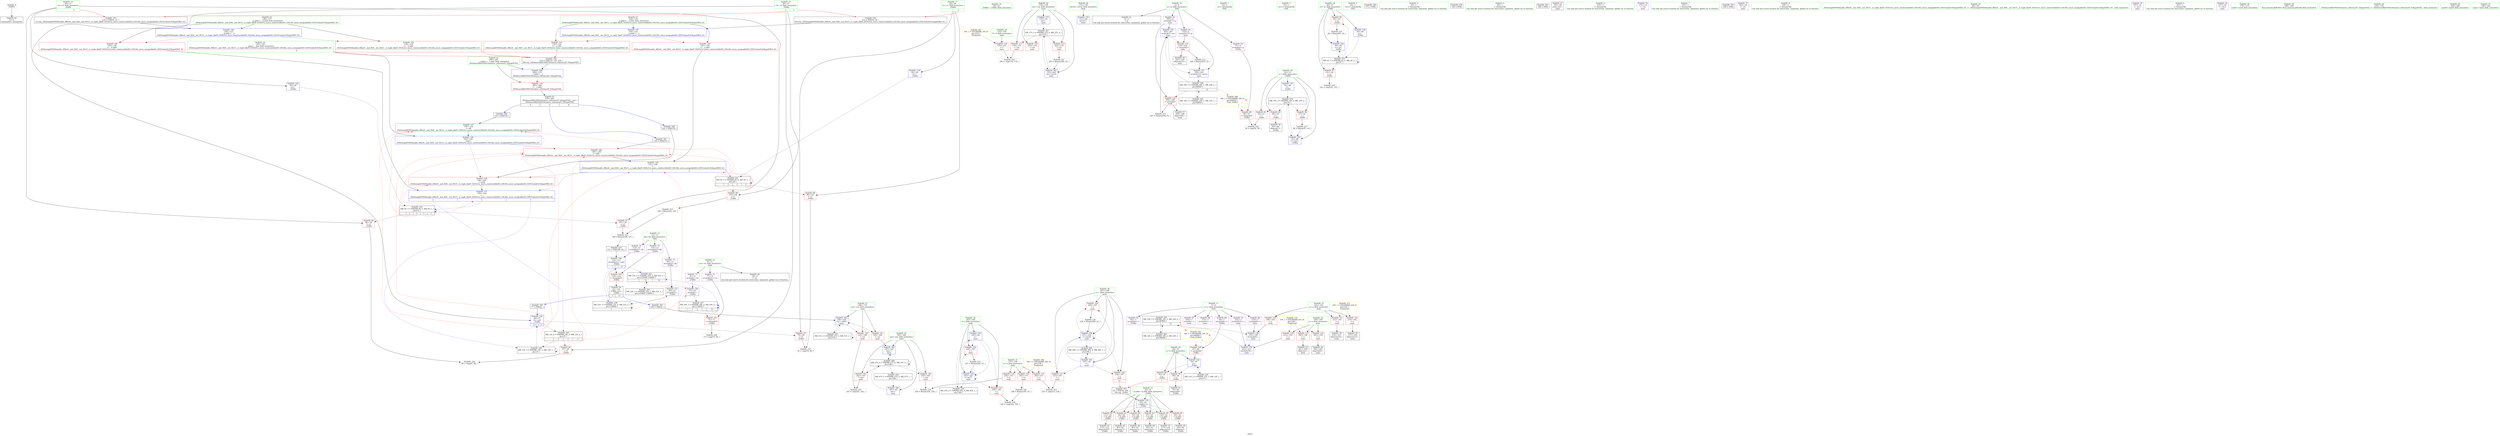 digraph "SVFG" {
	label="SVFG";

	Node0x5625b78c2cd0 [shape=record,color=grey,label="{NodeID: 0\nNullPtr}"];
	Node0x5625b78c2cd0 -> Node0x5625b78e84c0[style=solid];
	Node0x5625b791fee0 [shape=record,color=black,label="{NodeID: 346\n133 = PHI(278, )\n}"];
	Node0x5625b791fee0 -> Node0x5625b78e9320[style=solid];
	Node0x5625b7908680 [shape=record,color=black,label="{NodeID: 263\nMR_18V_2 = PHI(MR_18V_3, MR_18V_1, )\npts\{80000 \}\n}"];
	Node0x5625b7908680 -> Node0x5625b7904580[style=dashed];
	Node0x5625b78e8b00 [shape=record,color=red,label="{NodeID: 97\n79\<--36\n\<--v3\n_Z3dfsi\n}"];
	Node0x5625b78e8b00 -> Node0x5625b78f6020[style=solid];
	Node0x5625b78e6f90 [shape=record,color=green,label="{NodeID: 14\n20\<--21\n_Z3dfsi\<--_Z3dfsi_field_insensitive\n}"];
	Node0x5625b78e9660 [shape=record,color=red,label="{NodeID: 111\n178\<--155\n\<--cas\nmain\n}"];
	Node0x5625b78e9660 -> Node0x5625b78f6320[style=solid];
	Node0x5625b78e7930 [shape=record,color=green,label="{NodeID: 28\n151\<--152\nretval\<--retval_field_insensitive\nmain\n}"];
	Node0x5625b78e7930 -> Node0x5625b78efef0[style=solid];
	Node0x5625b78ee900 [shape=record,color=red,label="{NodeID: 125\n242\<--165\n\<--ans\nmain\n}"];
	Node0x5625b78ee900 -> Node0x5625b78f5d20[style=solid];
	Node0x5625b78e84c0 [shape=record,color=black,label="{NodeID: 42\n2\<--3\ndummyVal\<--dummyVal\n}"];
	Node0x5625b78f58a0 [shape=record,color=grey,label="{NodeID: 222\n59 = cmp(54, 58, )\n}"];
	Node0x5625b78ef460 [shape=record,color=blue,label="{NodeID: 139\n28\<--49\nv1\<--\n_Z3dfsi\n}"];
	Node0x5625b78ef460 -> Node0x5625b78fe750[style=dashed];
	Node0x5625b78ea0d0 [shape=record,color=black,label="{NodeID: 56\n204\<--203\nidxprom6\<--\nmain\n}"];
	Node0x5625b78ffb50 [shape=record,color=black,label="{NodeID: 236\nMR_14V_2 = PHI(MR_14V_3, MR_14V_1, )\npts\{37 \}\n}"];
	Node0x5625b78ffb50 -> Node0x5625b78ef7a0[style=dashed];
	Node0x5625b78ffb50 -> Node0x5625b78ffb50[style=dashed];
	Node0x5625b78effc0 [shape=record,color=blue,label="{NodeID: 153\n155\<--43\ncas\<--\nmain\n}"];
	Node0x5625b78effc0 -> Node0x5625b7906880[style=dashed];
	Node0x5625b78eac30 [shape=record,color=purple,label="{NodeID: 70\n223\<--7\narrayidx16\<--v\nmain\n}"];
	Node0x5625b78eac30 -> Node0x5625b78f03d0[style=solid];
	Node0x5625b7904580 [shape=record,color=black,label="{NodeID: 250\nMR_18V_3 = PHI(MR_18V_5, MR_18V_2, )\npts\{80000 \}\n|{|<s2>12}}"];
	Node0x5625b7904580 -> Node0x5625b78f0230[style=dashed];
	Node0x5625b7904580 -> Node0x5625b7908680[style=dashed];
	Node0x5625b7904580:s2 -> Node0x5625b790ad60[style=dashed,color=red];
	Node0x5625b78eb790 [shape=record,color=red,label="{NodeID: 84\n112\<--24\n\<--k.addr\n_Z3dfsi\n}"];
	Node0x5625b78eb790 -> Node0x5625b78e9d90[style=solid];
	Node0x5625b78ddaa0 [shape=record,color=green,label="{NodeID: 1\n14\<--1\n.str\<--dummyObj\nGlob }"];
	Node0x5625b791f800 [shape=record,color=black,label="{NodeID: 347\n139 = PHI(278, )\n}"];
	Node0x5625b791f800 -> Node0x5625b78e93f0[style=solid];
	Node0x5625b7908b80 [shape=record,color=black,label="{NodeID: 264\nMR_55V_2 = PHI(MR_55V_3, MR_55V_1, )\npts\{110000 130000 \}\n}"];
	Node0x5625b7908b80 -> Node0x5625b7901e50[style=dashed];
	Node0x5625b78e8bd0 [shape=record,color=red,label="{NodeID: 98\n87\<--36\n\<--v3\n_Z3dfsi\n}"];
	Node0x5625b78e8bd0 -> Node0x5625b78f61a0[style=solid];
	Node0x5625b78e7020 [shape=record,color=green,label="{NodeID: 15\n24\<--25\nk.addr\<--k.addr_field_insensitive\n_Z3dfsi\n}"];
	Node0x5625b78e7020 -> Node0x5625b78eb450[style=solid];
	Node0x5625b78e7020 -> Node0x5625b78eb520[style=solid];
	Node0x5625b78e7020 -> Node0x5625b78eb5f0[style=solid];
	Node0x5625b78e7020 -> Node0x5625b78eb6c0[style=solid];
	Node0x5625b78e7020 -> Node0x5625b78eb790[style=solid];
	Node0x5625b78e7020 -> Node0x5625b78eb860[style=solid];
	Node0x5625b78e7020 -> Node0x5625b78ef120[style=solid];
	Node0x5625b78e9730 [shape=record,color=red,label="{NodeID: 112\n253\<--155\n\<--cas\nmain\n}"];
	Node0x5625b78e7a00 [shape=record,color=green,label="{NodeID: 29\n153\<--154\nT\<--T_field_insensitive\nmain\n}"];
	Node0x5625b78e7a00 -> Node0x5625b78e9590[style=solid];
	Node0x5625b78ee9d0 [shape=record,color=red,label="{NodeID: 126\n255\<--165\n\<--ans\nmain\n}"];
	Node0x5625b78ee9d0 -> Node0x5625b78f5420[style=solid];
	Node0x5625b78e85c0 [shape=record,color=black,label="{NodeID: 43\n5\<--4\n\<--p\nCan only get source location for instruction, argument, global var or function.}"];
	Node0x5625b78f5a20 [shape=record,color=grey,label="{NodeID: 223\n235 = cmp(233, 234, )\n}"];
	Node0x5625b78ef530 [shape=record,color=blue,label="{NodeID: 140\n30\<--49\nv2\<--\n_Z3dfsi\n}"];
	Node0x5625b78ef530 -> Node0x5625b78fec50[style=dashed];
	Node0x5625b78ea1a0 [shape=record,color=black,label="{NodeID: 57\n209\<--206\nidxprom8\<--\nmain\n}"];
	Node0x5625b7900050 [shape=record,color=black,label="{NodeID: 237\nMR_20V_3 = PHI(MR_20V_4, MR_20V_2, )\npts\{110000 \}\n|{|<s2>1|<s3>1|<s4>12}}"];
	Node0x5625b7900050 -> Node0x5625b78e8e40[style=dashed];
	Node0x5625b7900050 -> Node0x5625b7900050[style=dashed];
	Node0x5625b7900050:s2 -> Node0x5625b78ef1f0[style=dashed,color=red];
	Node0x5625b7900050:s3 -> Node0x5625b7900050[style=dashed,color=blue];
	Node0x5625b7900050:s4 -> Node0x5625b7901e50[style=dashed,color=blue];
	Node0x5625b78f0090 [shape=record,color=blue,label="{NodeID: 154\n163\<--49\ni\<--\nmain\n}"];
	Node0x5625b78f0090 -> Node0x5625b78ee760[style=dashed];
	Node0x5625b78f0090 -> Node0x5625b78ee830[style=dashed];
	Node0x5625b78f0090 -> Node0x5625b78f04a0[style=dashed];
	Node0x5625b78f0090 -> Node0x5625b7906d80[style=dashed];
	Node0x5625b78ead00 [shape=record,color=purple,label="{NodeID: 71\n41\<--9\narrayidx\<--vis\n_Z3dfsi\n}"];
	Node0x5625b78ead00 -> Node0x5625b78ef1f0[style=solid];
	Node0x5625b78eb860 [shape=record,color=red,label="{NodeID: 85\n116\<--24\n\<--k.addr\n_Z3dfsi\n}"];
	Node0x5625b78eb860 -> Node0x5625b78e9e60[style=solid];
	Node0x5625b78c58d0 [shape=record,color=green,label="{NodeID: 2\n16\<--1\n.str.1\<--dummyObj\nGlob }"];
	Node0x5625b791f940 [shape=record,color=black,label="{NodeID: 348\n143 = PHI(278, )\n}"];
	Node0x5625b791f940 -> Node0x5625b78e94c0[style=solid];
	Node0x5625b78e8ca0 [shape=record,color=red,label="{NodeID: 99\n58\<--57\n\<--arrayidx4\n_Z3dfsi\n}"];
	Node0x5625b78e8ca0 -> Node0x5625b78f58a0[style=solid];
	Node0x5625b78e70b0 [shape=record,color=green,label="{NodeID: 16\n26\<--27\ncc\<--cc_field_insensitive\n_Z3dfsi\n}"];
	Node0x5625b78e70b0 -> Node0x5625b78eb930[style=solid];
	Node0x5625b78e70b0 -> Node0x5625b78eba00[style=solid];
	Node0x5625b78e70b0 -> Node0x5625b78ef390[style=solid];
	Node0x5625b78e70b0 -> Node0x5625b78ef870[style=solid];
	Node0x5625b78e9800 [shape=record,color=red,label="{NodeID: 113\n262\<--155\n\<--cas\nmain\n}"];
	Node0x5625b78e9800 -> Node0x5625b78f5720[style=solid];
	Node0x5625b78e7ad0 [shape=record,color=green,label="{NodeID: 30\n155\<--156\ncas\<--cas_field_insensitive\nmain\n}"];
	Node0x5625b78e7ad0 -> Node0x5625b78e9660[style=solid];
	Node0x5625b78e7ad0 -> Node0x5625b78e9730[style=solid];
	Node0x5625b78e7ad0 -> Node0x5625b78e9800[style=solid];
	Node0x5625b78e7ad0 -> Node0x5625b78effc0[style=solid];
	Node0x5625b78e7ad0 -> Node0x5625b78f0980[style=solid];
	Node0x5625b78ed080 [shape=record,color=black,label="{NodeID: 210\n111 = PHI(108, 43, )\n}"];
	Node0x5625b78ed080 -> Node0x5625b78efa10[style=solid];
	Node0x5625b78eeaa0 [shape=record,color=red,label="{NodeID: 127\n233\<--167\n\<--r\nmain\n}"];
	Node0x5625b78eeaa0 -> Node0x5625b78f5a20[style=solid];
	Node0x5625b78e86c0 [shape=record,color=black,label="{NodeID: 44\n10\<--9\n\<--vis\nCan only get source location for instruction, argument, global var or function.}"];
	Node0x5625b78f5ba0 [shape=record,color=grey,label="{NodeID: 224\n102 = cmp(101, 103, )\n}"];
	Node0x5625b78ef600 [shape=record,color=blue,label="{NodeID: 141\n32\<--49\ni\<--\n_Z3dfsi\n}"];
	Node0x5625b78ef600 -> Node0x5625b78ff150[style=dashed];
	Node0x5625b78ea270 [shape=record,color=black,label="{NodeID: 58\n214\<--213\nidxprom10\<--\nmain\n}"];
	Node0x5625b7900550 [shape=record,color=black,label="{NodeID: 238\nMR_22V_3 = PHI(MR_22V_4, MR_22V_2, )\npts\{130000 \}\n|{|<s2>1}}"];
	Node0x5625b7900550 -> Node0x5625b78efa10[style=dashed];
	Node0x5625b7900550 -> Node0x5625b7900550[style=dashed];
	Node0x5625b7900550:s2 -> Node0x5625b78ef2c0[style=dashed,color=red];
	Node0x5625b78f0160 [shape=record,color=blue,label="{NodeID: 155\n205\<--207\narrayidx7\<--inc\nmain\n}"];
	Node0x5625b78f0160 -> Node0x5625b78eef80[style=dashed];
	Node0x5625b78f0160 -> Node0x5625b78f0300[style=dashed];
	Node0x5625b78eadd0 [shape=record,color=purple,label="{NodeID: 72\n71\<--9\narrayidx10\<--vis\n_Z3dfsi\n}"];
	Node0x5625b78eadd0 -> Node0x5625b78e8e40[style=solid];
	Node0x5625b78eb930 [shape=record,color=red,label="{NodeID: 86\n93\<--26\n\<--cc\n_Z3dfsi\n}"];
	Node0x5625b78eb930 -> Node0x5625b78f52a0[style=solid];
	Node0x5625b78c5960 [shape=record,color=green,label="{NodeID: 3\n18\<--1\n.str.2\<--dummyObj\nGlob }"];
	Node0x5625b7921bd0 [shape=record,color=black,label="{NodeID: 349\n173 = PHI()\n}"];
	Node0x5625b78e8d70 [shape=record,color=red,label="{NodeID: 100\n67\<--66\n\<--arrayidx8\n_Z3dfsi\n}"];
	Node0x5625b78e8d70 -> Node0x5625b78ef6d0[style=solid];
	Node0x5625b78e7140 [shape=record,color=green,label="{NodeID: 17\n28\<--29\nv1\<--v1_field_insensitive\n_Z3dfsi\n|{|<s3>2}}"];
	Node0x5625b78e7140 -> Node0x5625b78ebad0[style=solid];
	Node0x5625b78e7140 -> Node0x5625b78ebba0[style=solid];
	Node0x5625b78e7140 -> Node0x5625b78ef460[style=solid];
	Node0x5625b78e7140:s3 -> Node0x5625b79224d0[style=solid,color=red];
	Node0x5625b78e98d0 [shape=record,color=red,label="{NodeID: 114\n193\<--157\n\<--n\nmain\n}"];
	Node0x5625b78e98d0 -> Node0x5625b78f55a0[style=solid];
	Node0x5625b78e7ba0 [shape=record,color=green,label="{NodeID: 31\n157\<--158\nn\<--n_field_insensitive\nmain\n}"];
	Node0x5625b78e7ba0 -> Node0x5625b78e98d0[style=solid];
	Node0x5625b78e7ba0 -> Node0x5625b78e99a0[style=solid];
	Node0x5625b78e7ba0 -> Node0x5625b78ee1b0[style=solid];
	Node0x5625b78f4820 [shape=record,color=grey,label="{NodeID: 211\n207 = Binary(206, 43, )\n}"];
	Node0x5625b78f4820 -> Node0x5625b78f0160[style=solid];
	Node0x5625b78eeb70 [shape=record,color=red,label="{NodeID: 128\n238\<--167\n\<--r\nmain\n|{<s0>12}}"];
	Node0x5625b78eeb70:s0 -> Node0x5625b7922380[style=solid,color=red];
	Node0x5625b78e87c0 [shape=record,color=black,label="{NodeID: 45\n40\<--39\nidxprom\<--\n_Z3dfsi\n}"];
	Node0x5625b78f5d20 [shape=record,color=grey,label="{NodeID: 225\n243 = cmp(241, 242, )\n}"];
	Node0x5625b78ef6d0 [shape=record,color=blue,label="{NodeID: 142\n34\<--67\ny\<--\n_Z3dfsi\n}"];
	Node0x5625b78ef6d0 -> Node0x5625b78ec080[style=dashed];
	Node0x5625b78ef6d0 -> Node0x5625b78e8a30[style=dashed];
	Node0x5625b78ef6d0 -> Node0x5625b78ff650[style=dashed];
	Node0x5625b78ea340 [shape=record,color=black,label="{NodeID: 59\n217\<--216\nidxprom12\<--\nmain\n}"];
	Node0x5625b78f0230 [shape=record,color=blue,label="{NodeID: 156\n210\<--199\narrayidx9\<--\nmain\n}"];
	Node0x5625b78f0230 -> Node0x5625b78f03d0[style=dashed];
	Node0x5625b78eaea0 [shape=record,color=purple,label="{NodeID: 73\n46\<--12\narrayidx2\<--dp\n_Z3dfsi\n}"];
	Node0x5625b78eaea0 -> Node0x5625b78ef2c0[style=solid];
	Node0x5625b78eba00 [shape=record,color=red,label="{NodeID: 87\n101\<--26\n\<--cc\n_Z3dfsi\n}"];
	Node0x5625b78eba00 -> Node0x5625b78f5ba0[style=solid];
	Node0x5625b78e6480 [shape=record,color=green,label="{NodeID: 4\n43\<--1\n\<--dummyObj\nCan only get source location for instruction, argument, global var or function.}"];
	Node0x5625b7921ca0 [shape=record,color=black,label="{NodeID: 350\n183 = PHI()\n}"];
	Node0x5625b7909b80 [shape=record,color=yellow,style=double,label="{NodeID: 267\n35V_1 = ENCHI(MR_35V_0)\npts\{154 \}\nFun[main]}"];
	Node0x5625b7909b80 -> Node0x5625b78e9590[style=dashed];
	Node0x5625b78e8e40 [shape=record,color=red,label="{NodeID: 101\n72\<--71\n\<--arrayidx10\n_Z3dfsi\n}"];
	Node0x5625b78e8e40 -> Node0x5625b78f5ea0[style=solid];
	Node0x5625b78e71d0 [shape=record,color=green,label="{NodeID: 18\n30\<--31\nv2\<--v2_field_insensitive\n_Z3dfsi\n|{|<s3>3}}"];
	Node0x5625b78e71d0 -> Node0x5625b78ebc70[style=solid];
	Node0x5625b78e71d0 -> Node0x5625b78ebd40[style=solid];
	Node0x5625b78e71d0 -> Node0x5625b78ef530[style=solid];
	Node0x5625b78e71d0:s3 -> Node0x5625b7922620[style=solid,color=red];
	Node0x5625b78e99a0 [shape=record,color=red,label="{NodeID: 115\n234\<--157\n\<--n\nmain\n}"];
	Node0x5625b78e99a0 -> Node0x5625b78f5a20[style=solid];
	Node0x5625b78e7c70 [shape=record,color=green,label="{NodeID: 32\n159\<--160\nx\<--x_field_insensitive\nmain\n}"];
	Node0x5625b78e7c70 -> Node0x5625b78ee280[style=solid];
	Node0x5625b78e7c70 -> Node0x5625b78ee350[style=solid];
	Node0x5625b78e7c70 -> Node0x5625b78ee420[style=solid];
	Node0x5625b78f49a0 [shape=record,color=grey,label="{NodeID: 212\n220 = Binary(219, 43, )\n}"];
	Node0x5625b78f49a0 -> Node0x5625b78f0300[style=solid];
	Node0x5625b78eec40 [shape=record,color=red,label="{NodeID: 129\n249\<--167\n\<--r\nmain\n}"];
	Node0x5625b78eec40 -> Node0x5625b78f4fa0[style=solid];
	Node0x5625b78e8890 [shape=record,color=black,label="{NodeID: 46\n45\<--44\nidxprom1\<--\n_Z3dfsi\n}"];
	Node0x5625b78f5ea0 [shape=record,color=grey,label="{NodeID: 226\n73 = cmp(72, 49, )\n}"];
	Node0x5625b78ef7a0 [shape=record,color=blue,label="{NodeID: 143\n36\<--77\nv3\<--call\n_Z3dfsi\n|{|<s2>2|<s3>2|<s4>2}}"];
	Node0x5625b78ef7a0 -> Node0x5625b78e8b00[style=dashed];
	Node0x5625b78ef7a0 -> Node0x5625b7903090[style=dashed];
	Node0x5625b78ef7a0:s2 -> Node0x5625b78e9320[style=dashed,color=red];
	Node0x5625b78ef7a0:s3 -> Node0x5625b78e93f0[style=dashed,color=red];
	Node0x5625b78ef7a0:s4 -> Node0x5625b78efd50[style=dashed,color=red];
	Node0x5625b78ea410 [shape=record,color=black,label="{NodeID: 60\n222\<--219\nidxprom15\<--\nmain\n}"];
	Node0x5625b7900f50 [shape=record,color=black,label="{NodeID: 240\nMR_47V_4 = PHI(MR_47V_6, MR_47V_3, )\npts\{166 \}\n}"];
	Node0x5625b7900f50 -> Node0x5625b78ee900[style=dashed];
	Node0x5625b7900f50 -> Node0x5625b78ee9d0[style=dashed];
	Node0x5625b7900f50 -> Node0x5625b78f07e0[style=dashed];
	Node0x5625b7900f50 -> Node0x5625b7900f50[style=dashed];
	Node0x5625b7900f50 -> Node0x5625b7907280[style=dashed];
	Node0x5625b78f0300 [shape=record,color=blue,label="{NodeID: 157\n218\<--220\narrayidx13\<--inc14\nmain\n}"];
	Node0x5625b78f0300 -> Node0x5625b7904080[style=dashed];
	Node0x5625b78eaf70 [shape=record,color=purple,label="{NodeID: 74\n114\<--12\narrayidx21\<--dp\n_Z3dfsi\n}"];
	Node0x5625b78eaf70 -> Node0x5625b78efa10[style=solid];
	Node0x5625b78ebad0 [shape=record,color=red,label="{NodeID: 88\n80\<--28\n\<--v1\n_Z3dfsi\n}"];
	Node0x5625b78ebad0 -> Node0x5625b78f6020[style=solid];
	Node0x5625b78e6510 [shape=record,color=green,label="{NodeID: 5\n49\<--1\n\<--dummyObj\nCan only get source location for instruction, argument, global var or function.}"];
	Node0x5625b7921d70 [shape=record,color=black,label="{NodeID: 351\n198 = PHI()\n}"];
	Node0x5625b78e8f10 [shape=record,color=red,label="{NodeID: 102\n119\<--118\n\<--arrayidx23\n_Z3dfsi\n}"];
	Node0x5625b78e8f10 -> Node0x5625b78e9f30[style=solid];
	Node0x5625b78e7260 [shape=record,color=green,label="{NodeID: 19\n32\<--33\ni\<--i_field_insensitive\n_Z3dfsi\n}"];
	Node0x5625b78e7260 -> Node0x5625b78ebe10[style=solid];
	Node0x5625b78e7260 -> Node0x5625b78ebee0[style=solid];
	Node0x5625b78e7260 -> Node0x5625b78ebfb0[style=solid];
	Node0x5625b78e7260 -> Node0x5625b78ef600[style=solid];
	Node0x5625b78e7260 -> Node0x5625b78ef940[style=solid];
	Node0x5625b78ee1b0 [shape=record,color=red,label="{NodeID: 116\n254\<--157\n\<--n\nmain\n}"];
	Node0x5625b78ee1b0 -> Node0x5625b78f5420[style=solid];
	Node0x5625b78e7d40 [shape=record,color=green,label="{NodeID: 33\n161\<--162\ny\<--y_field_insensitive\nmain\n}"];
	Node0x5625b78e7d40 -> Node0x5625b78ee4f0[style=solid];
	Node0x5625b78e7d40 -> Node0x5625b78ee5c0[style=solid];
	Node0x5625b78e7d40 -> Node0x5625b78ee690[style=solid];
	Node0x5625b78f4b20 [shape=record,color=grey,label="{NodeID: 213\n108 = Binary(106, 107, )\n}"];
	Node0x5625b78f4b20 -> Node0x5625b78ed080[style=solid];
	Node0x5625b78eed10 [shape=record,color=red,label="{NodeID: 130\n241\<--169\n\<--cur\nmain\n}"];
	Node0x5625b78eed10 -> Node0x5625b78f5d20[style=solid];
	Node0x5625b78e8960 [shape=record,color=black,label="{NodeID: 47\n150\<--49\nmain_ret\<--\nmain\n}"];
	Node0x5625b78f6020 [shape=record,color=grey,label="{NodeID: 227\n81 = cmp(79, 80, )\n}"];
	Node0x5625b78ef870 [shape=record,color=blue,label="{NodeID: 144\n26\<--94\ncc\<--inc\n_Z3dfsi\n}"];
	Node0x5625b78ef870 -> Node0x5625b78fe250[style=dashed];
	Node0x5625b78ea4e0 [shape=record,color=black,label="{NodeID: 61\n278\<--283\n_ZSt4moveIRiEONSt16remove_referenceIT_E4typeEOS2__ret\<--\n_ZSt4moveIRiEONSt16remove_referenceIT_E4typeEOS2_\n|{<s0>4|<s1>5|<s2>6}}"];
	Node0x5625b78ea4e0:s0 -> Node0x5625b791fee0[style=solid,color=blue];
	Node0x5625b78ea4e0:s1 -> Node0x5625b791f800[style=solid,color=blue];
	Node0x5625b78ea4e0:s2 -> Node0x5625b791f940[style=solid,color=blue];
	Node0x5625b78f03d0 [shape=record,color=blue,label="{NodeID: 158\n223\<--212\narrayidx16\<--\nmain\n}"];
	Node0x5625b78f03d0 -> Node0x5625b7904580[style=dashed];
	Node0x5625b78eb040 [shape=record,color=purple,label="{NodeID: 75\n118\<--12\narrayidx23\<--dp\n_Z3dfsi\n}"];
	Node0x5625b78eb040 -> Node0x5625b78e8f10[style=solid];
	Node0x5625b78ebba0 [shape=record,color=red,label="{NodeID: 89\n105\<--28\n\<--v1\n_Z3dfsi\n}"];
	Node0x5625b78ebba0 -> Node0x5625b78f4e20[style=solid];
	Node0x5625b78e65a0 [shape=record,color=green,label="{NodeID: 6\n103\<--1\n\<--dummyObj\nCan only get source location for instruction, argument, global var or function.}"];
	Node0x5625b7921e40 [shape=record,color=black,label="{NodeID: 352\n239 = PHI(22, )\n}"];
	Node0x5625b7921e40 -> Node0x5625b78f0710[style=solid];
	Node0x5625b7909d40 [shape=record,color=yellow,style=double,label="{NodeID: 269\n39V_1 = ENCHI(MR_39V_0)\npts\{158 \}\nFun[main]}"];
	Node0x5625b7909d40 -> Node0x5625b78e98d0[style=dashed];
	Node0x5625b7909d40 -> Node0x5625b78e99a0[style=dashed];
	Node0x5625b7909d40 -> Node0x5625b78ee1b0[style=dashed];
	Node0x5625b78e8fe0 [shape=record,color=red,label="{NodeID: 103\n132\<--124\n\<--__a.addr\n_ZSt4swapIiENSt9enable_ifIXsr6__and_ISt6__not_ISt15__is_tuple_likeIT_EESt21is_move_constructibleIS3_ESt18is_move_assignableIS3_EEE5valueEvE4typeERS3_SC_\n|{<s0>4}}"];
	Node0x5625b78e8fe0:s0 -> Node0x5625b7922070[style=solid,color=red];
	Node0x5625b78e72f0 [shape=record,color=green,label="{NodeID: 20\n34\<--35\ny\<--y_field_insensitive\n_Z3dfsi\n}"];
	Node0x5625b78e72f0 -> Node0x5625b78ec080[style=solid];
	Node0x5625b78e72f0 -> Node0x5625b78e8a30[style=solid];
	Node0x5625b78e72f0 -> Node0x5625b78ef6d0[style=solid];
	Node0x5625b78ee280 [shape=record,color=red,label="{NodeID: 117\n200\<--159\n\<--x\nmain\n}"];
	Node0x5625b78ee280 -> Node0x5625b78ea000[style=solid];
	Node0x5625b78e7e10 [shape=record,color=green,label="{NodeID: 34\n163\<--164\ni\<--i_field_insensitive\nmain\n}"];
	Node0x5625b78e7e10 -> Node0x5625b78ee760[style=solid];
	Node0x5625b78e7e10 -> Node0x5625b78ee830[style=solid];
	Node0x5625b78e7e10 -> Node0x5625b78f0090[style=solid];
	Node0x5625b78e7e10 -> Node0x5625b78f04a0[style=solid];
	Node0x5625b78f4ca0 [shape=record,color=grey,label="{NodeID: 214\n227 = Binary(226, 43, )\n}"];
	Node0x5625b78f4ca0 -> Node0x5625b78f04a0[style=solid];
	Node0x5625b78eede0 [shape=record,color=red,label="{NodeID: 131\n245\<--169\n\<--cur\nmain\n}"];
	Node0x5625b78eede0 -> Node0x5625b78f07e0[style=solid];
	Node0x5625b78e9a50 [shape=record,color=black,label="{NodeID: 48\n56\<--55\nidxprom3\<--\n_Z3dfsi\n}"];
	Node0x5625b78f61a0 [shape=record,color=grey,label="{NodeID: 228\n89 = cmp(87, 88, )\n}"];
	Node0x5625b78ef940 [shape=record,color=blue,label="{NodeID: 145\n32\<--98\ni\<--inc17\n_Z3dfsi\n}"];
	Node0x5625b78ef940 -> Node0x5625b78ff150[style=dashed];
	Node0x5625b78ea5b0 [shape=record,color=purple,label="{NodeID: 62\n57\<--4\narrayidx4\<--p\n_Z3dfsi\n}"];
	Node0x5625b78ea5b0 -> Node0x5625b78e8ca0[style=solid];
	Node0x5625b78f04a0 [shape=record,color=blue,label="{NodeID: 159\n163\<--227\ni\<--inc17\nmain\n}"];
	Node0x5625b78f04a0 -> Node0x5625b78ee760[style=dashed];
	Node0x5625b78f04a0 -> Node0x5625b78ee830[style=dashed];
	Node0x5625b78f04a0 -> Node0x5625b78f04a0[style=dashed];
	Node0x5625b78f04a0 -> Node0x5625b7906d80[style=dashed];
	Node0x5625b78eb110 [shape=record,color=purple,label="{NodeID: 76\n172\<--14\n\<--.str\nmain\n}"];
	Node0x5625b78ebc70 [shape=record,color=red,label="{NodeID: 90\n88\<--30\n\<--v2\n_Z3dfsi\n}"];
	Node0x5625b78ebc70 -> Node0x5625b78f61a0[style=solid];
	Node0x5625b78e6630 [shape=record,color=green,label="{NodeID: 7\n185\<--1\n\<--dummyObj\nCan only get source location for instruction, argument, global var or function.}"];
	Node0x5625b7921fa0 [shape=record,color=black,label="{NodeID: 353\n258 = PHI()\n}"];
	Node0x5625b7909e20 [shape=record,color=yellow,style=double,label="{NodeID: 270\n41V_1 = ENCHI(MR_41V_0)\npts\{160 \}\nFun[main]}"];
	Node0x5625b7909e20 -> Node0x5625b78ee280[style=dashed];
	Node0x5625b7909e20 -> Node0x5625b78ee350[style=dashed];
	Node0x5625b7909e20 -> Node0x5625b78ee420[style=dashed];
	Node0x5625b78e90b0 [shape=record,color=red,label="{NodeID: 104\n141\<--124\n\<--__a.addr\n_ZSt4swapIiENSt9enable_ifIXsr6__and_ISt6__not_ISt15__is_tuple_likeIT_EESt21is_move_constructibleIS3_ESt18is_move_assignableIS3_EEE5valueEvE4typeERS3_SC_\n}"];
	Node0x5625b78e90b0 -> Node0x5625b78efd50[style=solid];
	Node0x5625b78e7380 [shape=record,color=green,label="{NodeID: 21\n36\<--37\nv3\<--v3_field_insensitive\n_Z3dfsi\n|{|<s3>2|<s4>3}}"];
	Node0x5625b78e7380 -> Node0x5625b78e8b00[style=solid];
	Node0x5625b78e7380 -> Node0x5625b78e8bd0[style=solid];
	Node0x5625b78e7380 -> Node0x5625b78ef7a0[style=solid];
	Node0x5625b78e7380:s3 -> Node0x5625b7922620[style=solid,color=red];
	Node0x5625b78e7380:s4 -> Node0x5625b79224d0[style=solid,color=red];
	Node0x5625b78ee350 [shape=record,color=red,label="{NodeID: 118\n203\<--159\n\<--x\nmain\n}"];
	Node0x5625b78ee350 -> Node0x5625b78ea0d0[style=solid];
	Node0x5625b78e7ee0 [shape=record,color=green,label="{NodeID: 35\n165\<--166\nans\<--ans_field_insensitive\nmain\n}"];
	Node0x5625b78e7ee0 -> Node0x5625b78ee900[style=solid];
	Node0x5625b78e7ee0 -> Node0x5625b78ee9d0[style=solid];
	Node0x5625b78e7ee0 -> Node0x5625b78f0570[style=solid];
	Node0x5625b78e7ee0 -> Node0x5625b78f07e0[style=solid];
	Node0x5625b78f4e20 [shape=record,color=grey,label="{NodeID: 215\n106 = Binary(43, 105, )\n}"];
	Node0x5625b78f4e20 -> Node0x5625b78f4b20[style=solid];
	Node0x5625b78eeeb0 [shape=record,color=red,label="{NodeID: 132\n206\<--205\n\<--arrayidx7\nmain\n}"];
	Node0x5625b78eeeb0 -> Node0x5625b78ea1a0[style=solid];
	Node0x5625b78eeeb0 -> Node0x5625b78f4820[style=solid];
	Node0x5625b78e9b20 [shape=record,color=black,label="{NodeID: 49\n62\<--61\nidxprom5\<--\n_Z3dfsi\n}"];
	Node0x5625b78f6320 [shape=record,color=grey,label="{NodeID: 229\n180 = cmp(178, 179, )\n}"];
	Node0x5625b78efa10 [shape=record,color=blue,label="{NodeID: 146\n114\<--111\narrayidx21\<--cond\n_Z3dfsi\n|{|<s1>1|<s2>12}}"];
	Node0x5625b78efa10 -> Node0x5625b78e8f10[style=dashed];
	Node0x5625b78efa10:s1 -> Node0x5625b7900550[style=dashed,color=blue];
	Node0x5625b78efa10:s2 -> Node0x5625b7901e50[style=dashed,color=blue];
	Node0x5625b78ea680 [shape=record,color=purple,label="{NodeID: 63\n205\<--4\narrayidx7\<--p\nmain\n}"];
	Node0x5625b78ea680 -> Node0x5625b78eeeb0[style=solid];
	Node0x5625b78ea680 -> Node0x5625b78f0160[style=solid];
	Node0x5625b7901e50 [shape=record,color=black,label="{NodeID: 243\nMR_55V_3 = PHI(MR_55V_4, MR_55V_2, )\npts\{110000 130000 \}\n|{|<s1>12|<s2>12}}"];
	Node0x5625b7901e50 -> Node0x5625b7908b80[style=dashed];
	Node0x5625b7901e50:s1 -> Node0x5625b78ef1f0[style=dashed,color=red];
	Node0x5625b7901e50:s2 -> Node0x5625b78ef2c0[style=dashed,color=red];
	Node0x5625b78f0570 [shape=record,color=blue,label="{NodeID: 160\n165\<--49\nans\<--\nmain\n}"];
	Node0x5625b78f0570 -> Node0x5625b7900f50[style=dashed];
	Node0x5625b78eb1e0 [shape=record,color=purple,label="{NodeID: 77\n182\<--14\n\<--.str\nmain\n}"];
	Node0x5625b7906880 [shape=record,color=black,label="{NodeID: 257\nMR_37V_3 = PHI(MR_37V_4, MR_37V_2, )\npts\{156 \}\n}"];
	Node0x5625b7906880 -> Node0x5625b78e9660[style=dashed];
	Node0x5625b7906880 -> Node0x5625b78e9730[style=dashed];
	Node0x5625b7906880 -> Node0x5625b78e9800[style=dashed];
	Node0x5625b7906880 -> Node0x5625b78f0980[style=dashed];
	Node0x5625b78ebd40 [shape=record,color=red,label="{NodeID: 91\n107\<--30\n\<--v2\n_Z3dfsi\n}"];
	Node0x5625b78ebd40 -> Node0x5625b78f4b20[style=solid];
	Node0x5625b78ddb90 [shape=record,color=green,label="{NodeID: 8\n186\<--1\n\<--dummyObj\nCan only get source location for instruction, argument, global var or function.}"];
	Node0x5625b7922070 [shape=record,color=black,label="{NodeID: 354\n279 = PHI(132, 138, 128, )\n0th arg _ZSt4moveIRiEONSt16remove_referenceIT_E4typeEOS2_ }"];
	Node0x5625b7922070 -> Node0x5625b78f0a50[style=solid];
	Node0x5625b7909f00 [shape=record,color=yellow,style=double,label="{NodeID: 271\n43V_1 = ENCHI(MR_43V_0)\npts\{162 \}\nFun[main]}"];
	Node0x5625b7909f00 -> Node0x5625b78ee4f0[style=dashed];
	Node0x5625b7909f00 -> Node0x5625b78ee5c0[style=dashed];
	Node0x5625b7909f00 -> Node0x5625b78ee690[style=dashed];
	Node0x5625b78e9180 [shape=record,color=red,label="{NodeID: 105\n138\<--126\n\<--__b.addr\n_ZSt4swapIiENSt9enable_ifIXsr6__and_ISt6__not_ISt15__is_tuple_likeIT_EESt21is_move_constructibleIS3_ESt18is_move_assignableIS3_EEE5valueEvE4typeERS3_SC_\n|{<s0>5}}"];
	Node0x5625b78e9180:s0 -> Node0x5625b7922070[style=solid,color=red];
	Node0x5625b78e7450 [shape=record,color=green,label="{NodeID: 22\n84\<--85\n_ZSt4swapIiENSt9enable_ifIXsr6__and_ISt6__not_ISt15__is_tuple_likeIT_EESt21is_move_constructibleIS3_ESt18is_move_assignableIS3_EEE5valueEvE4typeERS3_SC_\<--_ZSt4swapIiENSt9enable_ifIXsr6__and_ISt6__not_ISt15__is_tuple_likeIT_EESt21is_move_constructibleIS3_ESt18is_move_assignableIS3_EEE5valueEvE4typeERS3_SC__field_insensitive\n}"];
	Node0x5625b78ee420 [shape=record,color=red,label="{NodeID: 119\n212\<--159\n\<--x\nmain\n}"];
	Node0x5625b78ee420 -> Node0x5625b78f03d0[style=solid];
	Node0x5625b78e7fb0 [shape=record,color=green,label="{NodeID: 36\n167\<--168\nr\<--r_field_insensitive\nmain\n}"];
	Node0x5625b78e7fb0 -> Node0x5625b78eeaa0[style=solid];
	Node0x5625b78e7fb0 -> Node0x5625b78eeb70[style=solid];
	Node0x5625b78e7fb0 -> Node0x5625b78eec40[style=solid];
	Node0x5625b78e7fb0 -> Node0x5625b78f0640[style=solid];
	Node0x5625b78e7fb0 -> Node0x5625b78f08b0[style=solid];
	Node0x5625b78f4fa0 [shape=record,color=grey,label="{NodeID: 216\n250 = Binary(249, 43, )\n}"];
	Node0x5625b78f4fa0 -> Node0x5625b78f08b0[style=solid];
	Node0x5625b78eef80 [shape=record,color=red,label="{NodeID: 133\n219\<--218\n\<--arrayidx13\nmain\n}"];
	Node0x5625b78eef80 -> Node0x5625b78ea410[style=solid];
	Node0x5625b78eef80 -> Node0x5625b78f49a0[style=solid];
	Node0x5625b78e9bf0 [shape=record,color=black,label="{NodeID: 50\n65\<--64\nidxprom7\<--\n_Z3dfsi\n}"];
	Node0x5625b78f64a0 [shape=record,color=grey,label="{NodeID: 230\n195 = cmp(192, 194, )\n}"];
	Node0x5625b78efae0 [shape=record,color=blue,label="{NodeID: 147\n124\<--122\n__a.addr\<--__a\n_ZSt4swapIiENSt9enable_ifIXsr6__and_ISt6__not_ISt15__is_tuple_likeIT_EESt21is_move_constructibleIS3_ESt18is_move_assignableIS3_EEE5valueEvE4typeERS3_SC_\n}"];
	Node0x5625b78efae0 -> Node0x5625b78e8fe0[style=dashed];
	Node0x5625b78efae0 -> Node0x5625b78e90b0[style=dashed];
	Node0x5625b78ea750 [shape=record,color=purple,label="{NodeID: 64\n218\<--4\narrayidx13\<--p\nmain\n}"];
	Node0x5625b78ea750 -> Node0x5625b78eef80[style=solid];
	Node0x5625b78ea750 -> Node0x5625b78f0300[style=solid];
	Node0x5625b78f0640 [shape=record,color=blue,label="{NodeID: 161\n167\<--43\nr\<--\nmain\n}"];
	Node0x5625b78f0640 -> Node0x5625b78eeaa0[style=dashed];
	Node0x5625b78f0640 -> Node0x5625b78eeb70[style=dashed];
	Node0x5625b78f0640 -> Node0x5625b78eec40[style=dashed];
	Node0x5625b78f0640 -> Node0x5625b78f08b0[style=dashed];
	Node0x5625b78f0640 -> Node0x5625b7907780[style=dashed];
	Node0x5625b78eb2b0 [shape=record,color=purple,label="{NodeID: 78\n197\<--16\n\<--.str.1\nmain\n}"];
	Node0x5625b7906d80 [shape=record,color=black,label="{NodeID: 258\nMR_45V_2 = PHI(MR_45V_4, MR_45V_1, )\npts\{164 \}\n}"];
	Node0x5625b7906d80 -> Node0x5625b78f0090[style=dashed];
	Node0x5625b78ebe10 [shape=record,color=red,label="{NodeID: 92\n54\<--32\n\<--i\n_Z3dfsi\n}"];
	Node0x5625b78ebe10 -> Node0x5625b78f58a0[style=solid];
	Node0x5625b78ddc20 [shape=record,color=green,label="{NodeID: 9\n187\<--1\n\<--dummyObj\nCan only get source location for instruction, argument, global var or function.}"];
	Node0x5625b7922380 [shape=record,color=black,label="{NodeID: 355\n23 = PHI(76, 238, )\n0th arg _Z3dfsi }"];
	Node0x5625b7922380 -> Node0x5625b78ef120[style=solid];
	Node0x5625b78e9250 [shape=record,color=red,label="{NodeID: 106\n145\<--126\n\<--__b.addr\n_ZSt4swapIiENSt9enable_ifIXsr6__and_ISt6__not_ISt15__is_tuple_likeIT_EESt21is_move_constructibleIS3_ESt18is_move_assignableIS3_EEE5valueEvE4typeERS3_SC_\n}"];
	Node0x5625b78e9250 -> Node0x5625b78efe20[style=solid];
	Node0x5625b78e7520 [shape=record,color=green,label="{NodeID: 23\n124\<--125\n__a.addr\<--__a.addr_field_insensitive\n_ZSt4swapIiENSt9enable_ifIXsr6__and_ISt6__not_ISt15__is_tuple_likeIT_EESt21is_move_constructibleIS3_ESt18is_move_assignableIS3_EEE5valueEvE4typeERS3_SC_\n}"];
	Node0x5625b78e7520 -> Node0x5625b78e8fe0[style=solid];
	Node0x5625b78e7520 -> Node0x5625b78e90b0[style=solid];
	Node0x5625b78e7520 -> Node0x5625b78efae0[style=solid];
	Node0x5625b790ac80 [shape=record,color=yellow,style=double,label="{NodeID: 286\n16V_1 = ENCHI(MR_16V_0)\npts\{60000 \}\nFun[_Z3dfsi]|{|<s1>1}}"];
	Node0x5625b790ac80 -> Node0x5625b78e8ca0[style=dashed];
	Node0x5625b790ac80:s1 -> Node0x5625b790ac80[style=dashed,color=red];
	Node0x5625b78ee4f0 [shape=record,color=red,label="{NodeID: 120\n199\<--161\n\<--y\nmain\n}"];
	Node0x5625b78ee4f0 -> Node0x5625b78f0230[style=solid];
	Node0x5625b78e8080 [shape=record,color=green,label="{NodeID: 37\n169\<--170\ncur\<--cur_field_insensitive\nmain\n}"];
	Node0x5625b78e8080 -> Node0x5625b78eed10[style=solid];
	Node0x5625b78e8080 -> Node0x5625b78eede0[style=solid];
	Node0x5625b78e8080 -> Node0x5625b78f0710[style=solid];
	Node0x5625b78f5120 [shape=record,color=grey,label="{NodeID: 217\n98 = Binary(97, 43, )\n}"];
	Node0x5625b78f5120 -> Node0x5625b78ef940[style=solid];
	Node0x5625b78ef050 [shape=record,color=red,label="{NodeID: 134\n283\<--280\n\<--__t.addr\n_ZSt4moveIRiEONSt16remove_referenceIT_E4typeEOS2_\n}"];
	Node0x5625b78ef050 -> Node0x5625b78ea4e0[style=solid];
	Node0x5625b78e9cc0 [shape=record,color=black,label="{NodeID: 51\n70\<--69\nidxprom9\<--\n_Z3dfsi\n}"];
	Node0x5625b78fe250 [shape=record,color=black,label="{NodeID: 231\nMR_4V_3 = PHI(MR_4V_4, MR_4V_2, )\npts\{27 \}\n}"];
	Node0x5625b78fe250 -> Node0x5625b78eb930[style=dashed];
	Node0x5625b78fe250 -> Node0x5625b78eba00[style=dashed];
	Node0x5625b78fe250 -> Node0x5625b78ef870[style=dashed];
	Node0x5625b78fe250 -> Node0x5625b78fe250[style=dashed];
	Node0x5625b78efbb0 [shape=record,color=blue,label="{NodeID: 148\n126\<--123\n__b.addr\<--__b\n_ZSt4swapIiENSt9enable_ifIXsr6__and_ISt6__not_ISt15__is_tuple_likeIT_EESt21is_move_constructibleIS3_ESt18is_move_assignableIS3_EEE5valueEvE4typeERS3_SC_\n}"];
	Node0x5625b78efbb0 -> Node0x5625b78e9180[style=dashed];
	Node0x5625b78efbb0 -> Node0x5625b78e9250[style=dashed];
	Node0x5625b78ea820 [shape=record,color=purple,label="{NodeID: 65\n63\<--7\narrayidx6\<--v\n_Z3dfsi\n}"];
	Node0x5625b7903090 [shape=record,color=black,label="{NodeID: 245\nMR_14V_6 = PHI(MR_14V_5, MR_14V_4, )\npts\{37 \}\n|{|<s2>3|<s3>3|<s4>3}}"];
	Node0x5625b7903090 -> Node0x5625b78e8bd0[style=dashed];
	Node0x5625b7903090 -> Node0x5625b78ffb50[style=dashed];
	Node0x5625b7903090:s2 -> Node0x5625b78e9320[style=dashed,color=red];
	Node0x5625b7903090:s3 -> Node0x5625b78e93f0[style=dashed,color=red];
	Node0x5625b7903090:s4 -> Node0x5625b78efd50[style=dashed,color=red];
	Node0x5625b78f0710 [shape=record,color=blue,label="{NodeID: 162\n169\<--239\ncur\<--call21\nmain\n}"];
	Node0x5625b78f0710 -> Node0x5625b78eed10[style=dashed];
	Node0x5625b78f0710 -> Node0x5625b78eede0[style=dashed];
	Node0x5625b78f0710 -> Node0x5625b78f0710[style=dashed];
	Node0x5625b78f0710 -> Node0x5625b7907c80[style=dashed];
	Node0x5625b78eb380 [shape=record,color=purple,label="{NodeID: 79\n257\<--18\n\<--.str.2\nmain\n}"];
	Node0x5625b7907280 [shape=record,color=black,label="{NodeID: 259\nMR_47V_2 = PHI(MR_47V_4, MR_47V_1, )\npts\{166 \}\n}"];
	Node0x5625b7907280 -> Node0x5625b78f0570[style=dashed];
	Node0x5625b78ebee0 [shape=record,color=red,label="{NodeID: 93\n64\<--32\n\<--i\n_Z3dfsi\n}"];
	Node0x5625b78ebee0 -> Node0x5625b78e9bf0[style=solid];
	Node0x5625b78ddcb0 [shape=record,color=green,label="{NodeID: 10\n4\<--6\np\<--p_field_insensitive\nGlob }"];
	Node0x5625b78ddcb0 -> Node0x5625b78e85c0[style=solid];
	Node0x5625b78ddcb0 -> Node0x5625b78ea5b0[style=solid];
	Node0x5625b78ddcb0 -> Node0x5625b78ea680[style=solid];
	Node0x5625b78ddcb0 -> Node0x5625b78ea750[style=solid];
	Node0x5625b79224d0 [shape=record,color=black,label="{NodeID: 356\n122 = PHI(28, 36, )\n0th arg _ZSt4swapIiENSt9enable_ifIXsr6__and_ISt6__not_ISt15__is_tuple_likeIT_EESt21is_move_constructibleIS3_ESt18is_move_assignableIS3_EEE5valueEvE4typeERS3_SC_ }"];
	Node0x5625b79224d0 -> Node0x5625b78efae0[style=solid];
	Node0x5625b78e9320 [shape=record,color=red,label="{NodeID: 107\n136\<--133\n\<--call\n_ZSt4swapIiENSt9enable_ifIXsr6__and_ISt6__not_ISt15__is_tuple_likeIT_EESt21is_move_constructibleIS3_ESt18is_move_assignableIS3_EEE5valueEvE4typeERS3_SC_\n}"];
	Node0x5625b78e9320 -> Node0x5625b78efc80[style=solid];
	Node0x5625b78e75f0 [shape=record,color=green,label="{NodeID: 24\n126\<--127\n__b.addr\<--__b.addr_field_insensitive\n_ZSt4swapIiENSt9enable_ifIXsr6__and_ISt6__not_ISt15__is_tuple_likeIT_EESt21is_move_constructibleIS3_ESt18is_move_assignableIS3_EEE5valueEvE4typeERS3_SC_\n}"];
	Node0x5625b78e75f0 -> Node0x5625b78e9180[style=solid];
	Node0x5625b78e75f0 -> Node0x5625b78e9250[style=solid];
	Node0x5625b78e75f0 -> Node0x5625b78efbb0[style=solid];
	Node0x5625b790ad60 [shape=record,color=yellow,style=double,label="{NodeID: 287\n18V_1 = ENCHI(MR_18V_0)\npts\{80000 \}\nFun[_Z3dfsi]|{|<s1>1}}"];
	Node0x5625b790ad60 -> Node0x5625b78e8d70[style=dashed];
	Node0x5625b790ad60:s1 -> Node0x5625b790ad60[style=dashed,color=red];
	Node0x5625b78ee5c0 [shape=record,color=red,label="{NodeID: 121\n213\<--161\n\<--y\nmain\n}"];
	Node0x5625b78ee5c0 -> Node0x5625b78ea270[style=solid];
	Node0x5625b78e8150 [shape=record,color=green,label="{NodeID: 38\n174\<--175\nscanf\<--scanf_field_insensitive\n}"];
	Node0x5625b78f52a0 [shape=record,color=grey,label="{NodeID: 218\n94 = Binary(93, 43, )\n}"];
	Node0x5625b78f52a0 -> Node0x5625b78ef870[style=solid];
	Node0x5625b78ef120 [shape=record,color=blue,label="{NodeID: 135\n24\<--23\nk.addr\<--k\n_Z3dfsi\n}"];
	Node0x5625b78ef120 -> Node0x5625b78eb450[style=dashed];
	Node0x5625b78ef120 -> Node0x5625b78eb520[style=dashed];
	Node0x5625b78ef120 -> Node0x5625b78eb5f0[style=dashed];
	Node0x5625b78ef120 -> Node0x5625b78eb6c0[style=dashed];
	Node0x5625b78ef120 -> Node0x5625b78eb790[style=dashed];
	Node0x5625b78ef120 -> Node0x5625b78eb860[style=dashed];
	Node0x5625b78e9d90 [shape=record,color=black,label="{NodeID: 52\n113\<--112\nidxprom20\<--\n_Z3dfsi\n}"];
	Node0x5625b78fe750 [shape=record,color=black,label="{NodeID: 232\nMR_6V_3 = PHI(MR_6V_4, MR_6V_2, )\npts\{29 \}\n|{|<s3>2|<s4>2|<s5>2}}"];
	Node0x5625b78fe750 -> Node0x5625b78ebad0[style=dashed];
	Node0x5625b78fe750 -> Node0x5625b78ebba0[style=dashed];
	Node0x5625b78fe750 -> Node0x5625b78fe750[style=dashed];
	Node0x5625b78fe750:s3 -> Node0x5625b78e9320[style=dashed,color=red];
	Node0x5625b78fe750:s4 -> Node0x5625b78e93f0[style=dashed,color=red];
	Node0x5625b78fe750:s5 -> Node0x5625b78efd50[style=dashed,color=red];
	Node0x5625b78efc80 [shape=record,color=blue,label="{NodeID: 149\n128\<--136\n__tmp\<--\n_ZSt4swapIiENSt9enable_ifIXsr6__and_ISt6__not_ISt15__is_tuple_likeIT_EESt21is_move_constructibleIS3_ESt18is_move_assignableIS3_EEE5valueEvE4typeERS3_SC_\n}"];
	Node0x5625b78efc80 -> Node0x5625b78e93f0[style=dashed];
	Node0x5625b78efc80 -> Node0x5625b78e94c0[style=dashed];
	Node0x5625b78ea8f0 [shape=record,color=purple,label="{NodeID: 66\n66\<--7\narrayidx8\<--v\n_Z3dfsi\n}"];
	Node0x5625b78ea8f0 -> Node0x5625b78e8d70[style=solid];
	Node0x5625b78f07e0 [shape=record,color=blue,label="{NodeID: 163\n165\<--245\nans\<--\nmain\n}"];
	Node0x5625b78f07e0 -> Node0x5625b7900f50[style=dashed];
	Node0x5625b78eb450 [shape=record,color=red,label="{NodeID: 80\n39\<--24\n\<--k.addr\n_Z3dfsi\n}"];
	Node0x5625b78eb450 -> Node0x5625b78e87c0[style=solid];
	Node0x5625b7907780 [shape=record,color=black,label="{NodeID: 260\nMR_49V_2 = PHI(MR_49V_4, MR_49V_1, )\npts\{168 \}\n}"];
	Node0x5625b7907780 -> Node0x5625b78f0640[style=dashed];
	Node0x5625b78ebfb0 [shape=record,color=red,label="{NodeID: 94\n97\<--32\n\<--i\n_Z3dfsi\n}"];
	Node0x5625b78ebfb0 -> Node0x5625b78f5120[style=solid];
	Node0x5625b78ddd40 [shape=record,color=green,label="{NodeID: 11\n7\<--8\nv\<--v_field_insensitive\nGlob }"];
	Node0x5625b78ddd40 -> Node0x5625b78ea820[style=solid];
	Node0x5625b78ddd40 -> Node0x5625b78ea8f0[style=solid];
	Node0x5625b78ddd40 -> Node0x5625b78ea9c0[style=solid];
	Node0x5625b78ddd40 -> Node0x5625b78eaa90[style=solid];
	Node0x5625b78ddd40 -> Node0x5625b78eab60[style=solid];
	Node0x5625b78ddd40 -> Node0x5625b78eac30[style=solid];
	Node0x5625b7922620 [shape=record,color=black,label="{NodeID: 357\n123 = PHI(36, 30, )\n1st arg _ZSt4swapIiENSt9enable_ifIXsr6__and_ISt6__not_ISt15__is_tuple_likeIT_EESt21is_move_constructibleIS3_ESt18is_move_assignableIS3_EEE5valueEvE4typeERS3_SC_ }"];
	Node0x5625b7922620 -> Node0x5625b78efbb0[style=solid];
	Node0x5625b78e93f0 [shape=record,color=red,label="{NodeID: 108\n140\<--139\n\<--call1\n_ZSt4swapIiENSt9enable_ifIXsr6__and_ISt6__not_ISt15__is_tuple_likeIT_EESt21is_move_constructibleIS3_ESt18is_move_assignableIS3_EEE5valueEvE4typeERS3_SC_\n}"];
	Node0x5625b78e93f0 -> Node0x5625b78efd50[style=solid];
	Node0x5625b78e76c0 [shape=record,color=green,label="{NodeID: 25\n128\<--129\n__tmp\<--__tmp_field_insensitive\n_ZSt4swapIiENSt9enable_ifIXsr6__and_ISt6__not_ISt15__is_tuple_likeIT_EESt21is_move_constructibleIS3_ESt18is_move_assignableIS3_EEE5valueEvE4typeERS3_SC_\n|{|<s1>6}}"];
	Node0x5625b78e76c0 -> Node0x5625b78efc80[style=solid];
	Node0x5625b78e76c0:s1 -> Node0x5625b7922070[style=solid,color=red];
	Node0x5625b78ee690 [shape=record,color=red,label="{NodeID: 122\n216\<--161\n\<--y\nmain\n}"];
	Node0x5625b78ee690 -> Node0x5625b78ea340[style=solid];
	Node0x5625b78e8220 [shape=record,color=green,label="{NodeID: 39\n188\<--189\nllvm.memset.p0i8.i64\<--llvm.memset.p0i8.i64_field_insensitive\n}"];
	Node0x5625b78f5420 [shape=record,color=grey,label="{NodeID: 219\n256 = Binary(254, 255, )\n}"];
	Node0x5625b78ef1f0 [shape=record,color=blue,label="{NodeID: 136\n41\<--43\narrayidx\<--\n_Z3dfsi\n}"];
	Node0x5625b78ef1f0 -> Node0x5625b7900050[style=dashed];
	Node0x5625b78e9e60 [shape=record,color=black,label="{NodeID: 53\n117\<--116\nidxprom22\<--\n_Z3dfsi\n}"];
	Node0x5625b78fec50 [shape=record,color=black,label="{NodeID: 233\nMR_8V_3 = PHI(MR_8V_4, MR_8V_2, )\npts\{31 \}\n|{|<s3>3|<s4>3|<s5>3|<s6>3}}"];
	Node0x5625b78fec50 -> Node0x5625b78ebc70[style=dashed];
	Node0x5625b78fec50 -> Node0x5625b78ebd40[style=dashed];
	Node0x5625b78fec50 -> Node0x5625b78fec50[style=dashed];
	Node0x5625b78fec50:s3 -> Node0x5625b78e9320[style=dashed,color=red];
	Node0x5625b78fec50:s4 -> Node0x5625b78e93f0[style=dashed,color=red];
	Node0x5625b78fec50:s5 -> Node0x5625b78e94c0[style=dashed,color=red];
	Node0x5625b78fec50:s6 -> Node0x5625b78efe20[style=dashed,color=red];
	Node0x5625b78efd50 [shape=record,color=blue,label="{NodeID: 150\n141\<--140\n\<--\n_ZSt4swapIiENSt9enable_ifIXsr6__and_ISt6__not_ISt15__is_tuple_likeIT_EESt21is_move_constructibleIS3_ESt18is_move_assignableIS3_EEE5valueEvE4typeERS3_SC_\n|{|<s2>2}}"];
	Node0x5625b78efd50 -> Node0x5625b78e94c0[style=dashed];
	Node0x5625b78efd50 -> Node0x5625b78efe20[style=dashed];
	Node0x5625b78efd50:s2 -> Node0x5625b78fe750[style=dashed,color=blue];
	Node0x5625b78ea9c0 [shape=record,color=purple,label="{NodeID: 67\n202\<--7\narrayidx\<--v\nmain\n}"];
	Node0x5625b78f08b0 [shape=record,color=blue,label="{NodeID: 164\n167\<--250\nr\<--inc24\nmain\n}"];
	Node0x5625b78f08b0 -> Node0x5625b78eeaa0[style=dashed];
	Node0x5625b78f08b0 -> Node0x5625b78eeb70[style=dashed];
	Node0x5625b78f08b0 -> Node0x5625b78eec40[style=dashed];
	Node0x5625b78f08b0 -> Node0x5625b78f08b0[style=dashed];
	Node0x5625b78f08b0 -> Node0x5625b7907780[style=dashed];
	Node0x5625b78eb520 [shape=record,color=red,label="{NodeID: 81\n44\<--24\n\<--k.addr\n_Z3dfsi\n}"];
	Node0x5625b78eb520 -> Node0x5625b78e8890[style=solid];
	Node0x5625b7907c80 [shape=record,color=black,label="{NodeID: 261\nMR_51V_2 = PHI(MR_51V_3, MR_51V_1, )\npts\{170 \}\n}"];
	Node0x5625b7907c80 -> Node0x5625b78f0710[style=dashed];
	Node0x5625b7907c80 -> Node0x5625b7907c80[style=dashed];
	Node0x5625b78ec080 [shape=record,color=red,label="{NodeID: 95\n69\<--34\n\<--y\n_Z3dfsi\n}"];
	Node0x5625b78ec080 -> Node0x5625b78e9cc0[style=solid];
	Node0x5625b78e6e70 [shape=record,color=green,label="{NodeID: 12\n9\<--11\nvis\<--vis_field_insensitive\nGlob }"];
	Node0x5625b78e6e70 -> Node0x5625b78e86c0[style=solid];
	Node0x5625b78e6e70 -> Node0x5625b78ead00[style=solid];
	Node0x5625b78e6e70 -> Node0x5625b78eadd0[style=solid];
	Node0x5625b78e94c0 [shape=record,color=red,label="{NodeID: 109\n144\<--143\n\<--call2\n_ZSt4swapIiENSt9enable_ifIXsr6__and_ISt6__not_ISt15__is_tuple_likeIT_EESt21is_move_constructibleIS3_ESt18is_move_assignableIS3_EEE5valueEvE4typeERS3_SC_\n}"];
	Node0x5625b78e94c0 -> Node0x5625b78efe20[style=solid];
	Node0x5625b78e7790 [shape=record,color=green,label="{NodeID: 26\n134\<--135\n_ZSt4moveIRiEONSt16remove_referenceIT_E4typeEOS2_\<--_ZSt4moveIRiEONSt16remove_referenceIT_E4typeEOS2__field_insensitive\n}"];
	Node0x5625b78ee760 [shape=record,color=red,label="{NodeID: 123\n192\<--163\n\<--i\nmain\n}"];
	Node0x5625b78ee760 -> Node0x5625b78f64a0[style=solid];
	Node0x5625b78e82f0 [shape=record,color=green,label="{NodeID: 40\n259\<--260\nprintf\<--printf_field_insensitive\n}"];
	Node0x5625b78f55a0 [shape=record,color=grey,label="{NodeID: 220\n194 = Binary(193, 43, )\n}"];
	Node0x5625b78f55a0 -> Node0x5625b78f64a0[style=solid];
	Node0x5625b78ef2c0 [shape=record,color=blue,label="{NodeID: 137\n46\<--43\narrayidx2\<--\n_Z3dfsi\n}"];
	Node0x5625b78ef2c0 -> Node0x5625b7900550[style=dashed];
	Node0x5625b78e9f30 [shape=record,color=black,label="{NodeID: 54\n22\<--119\n_Z3dfsi_ret\<--\n_Z3dfsi\n|{<s0>1|<s1>12}}"];
	Node0x5625b78e9f30:s0 -> Node0x5625b791ffb0[style=solid,color=blue];
	Node0x5625b78e9f30:s1 -> Node0x5625b7921e40[style=solid,color=blue];
	Node0x5625b78ff150 [shape=record,color=black,label="{NodeID: 234\nMR_10V_3 = PHI(MR_10V_4, MR_10V_2, )\npts\{33 \}\n}"];
	Node0x5625b78ff150 -> Node0x5625b78ebe10[style=dashed];
	Node0x5625b78ff150 -> Node0x5625b78ebee0[style=dashed];
	Node0x5625b78ff150 -> Node0x5625b78ebfb0[style=dashed];
	Node0x5625b78ff150 -> Node0x5625b78ef940[style=dashed];
	Node0x5625b78efe20 [shape=record,color=blue,label="{NodeID: 151\n145\<--144\n\<--\n_ZSt4swapIiENSt9enable_ifIXsr6__and_ISt6__not_ISt15__is_tuple_likeIT_EESt21is_move_constructibleIS3_ESt18is_move_assignableIS3_EEE5valueEvE4typeERS3_SC_\n|{<s0>2|<s1>3|<s2>3}}"];
	Node0x5625b78efe20:s0 -> Node0x5625b7903090[style=dashed,color=blue];
	Node0x5625b78efe20:s1 -> Node0x5625b78fec50[style=dashed,color=blue];
	Node0x5625b78efe20:s2 -> Node0x5625b78ffb50[style=dashed,color=blue];
	Node0x5625b78eaa90 [shape=record,color=purple,label="{NodeID: 68\n210\<--7\narrayidx9\<--v\nmain\n}"];
	Node0x5625b78eaa90 -> Node0x5625b78f0230[style=solid];
	Node0x5625b78f0980 [shape=record,color=blue,label="{NodeID: 165\n155\<--263\ncas\<--inc29\nmain\n}"];
	Node0x5625b78f0980 -> Node0x5625b7906880[style=dashed];
	Node0x5625b78eb5f0 [shape=record,color=red,label="{NodeID: 82\n55\<--24\n\<--k.addr\n_Z3dfsi\n}"];
	Node0x5625b78eb5f0 -> Node0x5625b78e9a50[style=solid];
	Node0x5625b791ffb0 [shape=record,color=black,label="{NodeID: 345\n77 = PHI(22, )\n}"];
	Node0x5625b791ffb0 -> Node0x5625b78ef7a0[style=solid];
	Node0x5625b7908180 [shape=record,color=black,label="{NodeID: 262\nMR_16V_2 = PHI(MR_16V_3, MR_16V_1, )\npts\{60000 \}\n}"];
	Node0x5625b7908180 -> Node0x5625b7904080[style=dashed];
	Node0x5625b78e8a30 [shape=record,color=red,label="{NodeID: 96\n76\<--34\n\<--y\n_Z3dfsi\n|{<s0>1}}"];
	Node0x5625b78e8a30:s0 -> Node0x5625b7922380[style=solid,color=red];
	Node0x5625b78e6f00 [shape=record,color=green,label="{NodeID: 13\n12\<--13\ndp\<--dp_field_insensitive\nGlob }"];
	Node0x5625b78e6f00 -> Node0x5625b78eaea0[style=solid];
	Node0x5625b78e6f00 -> Node0x5625b78eaf70[style=solid];
	Node0x5625b78e6f00 -> Node0x5625b78eb040[style=solid];
	Node0x5625b78e9590 [shape=record,color=red,label="{NodeID: 110\n179\<--153\n\<--T\nmain\n}"];
	Node0x5625b78e9590 -> Node0x5625b78f6320[style=solid];
	Node0x5625b78e7860 [shape=record,color=green,label="{NodeID: 27\n148\<--149\nmain\<--main_field_insensitive\n}"];
	Node0x5625b78ee830 [shape=record,color=red,label="{NodeID: 124\n226\<--163\n\<--i\nmain\n}"];
	Node0x5625b78ee830 -> Node0x5625b78f4ca0[style=solid];
	Node0x5625b78e83f0 [shape=record,color=green,label="{NodeID: 41\n280\<--281\n__t.addr\<--__t.addr_field_insensitive\n_ZSt4moveIRiEONSt16remove_referenceIT_E4typeEOS2_\n}"];
	Node0x5625b78e83f0 -> Node0x5625b78ef050[style=solid];
	Node0x5625b78e83f0 -> Node0x5625b78f0a50[style=solid];
	Node0x5625b78f5720 [shape=record,color=grey,label="{NodeID: 221\n263 = Binary(262, 43, )\n}"];
	Node0x5625b78f5720 -> Node0x5625b78f0980[style=solid];
	Node0x5625b78ef390 [shape=record,color=blue,label="{NodeID: 138\n26\<--49\ncc\<--\n_Z3dfsi\n}"];
	Node0x5625b78ef390 -> Node0x5625b78fe250[style=dashed];
	Node0x5625b78ea000 [shape=record,color=black,label="{NodeID: 55\n201\<--200\nidxprom\<--\nmain\n}"];
	Node0x5625b78ff650 [shape=record,color=black,label="{NodeID: 235\nMR_12V_2 = PHI(MR_12V_3, MR_12V_1, )\npts\{35 \}\n}"];
	Node0x5625b78ff650 -> Node0x5625b78ef6d0[style=dashed];
	Node0x5625b78efef0 [shape=record,color=blue,label="{NodeID: 152\n151\<--49\nretval\<--\nmain\n}"];
	Node0x5625b78eab60 [shape=record,color=purple,label="{NodeID: 69\n215\<--7\narrayidx11\<--v\nmain\n}"];
	Node0x5625b7904080 [shape=record,color=black,label="{NodeID: 249\nMR_16V_3 = PHI(MR_16V_5, MR_16V_2, )\npts\{60000 \}\n|{|<s3>12}}"];
	Node0x5625b7904080 -> Node0x5625b78eeeb0[style=dashed];
	Node0x5625b7904080 -> Node0x5625b78f0160[style=dashed];
	Node0x5625b7904080 -> Node0x5625b7908180[style=dashed];
	Node0x5625b7904080:s3 -> Node0x5625b790ac80[style=dashed,color=red];
	Node0x5625b78f0a50 [shape=record,color=blue,label="{NodeID: 166\n280\<--279\n__t.addr\<--__t\n_ZSt4moveIRiEONSt16remove_referenceIT_E4typeEOS2_\n}"];
	Node0x5625b78f0a50 -> Node0x5625b78ef050[style=dashed];
	Node0x5625b78eb6c0 [shape=record,color=red,label="{NodeID: 83\n61\<--24\n\<--k.addr\n_Z3dfsi\n}"];
	Node0x5625b78eb6c0 -> Node0x5625b78e9b20[style=solid];
}
